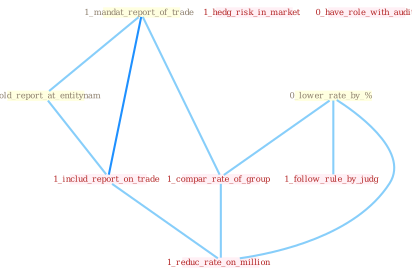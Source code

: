 Graph G{ 
    node
    [shape=polygon,style=filled,width=.5,height=.06,color="#BDFCC9",fixedsize=true,fontsize=4,
    fontcolor="#2f4f4f"];
    {node
    [color="#ffffe0", fontcolor="#8b7d6b"] "1_mandat_report_of_trade " "0_told_report_at_entitynam " "0_lower_rate_by_% "}
{node [color="#fff0f5", fontcolor="#b22222"] "1_includ_report_on_trade " "1_compar_rate_of_group " "1_follow_rule_by_judg " "1_hedg_risk_in_market " "1_reduc_rate_on_million " "0_have_role_with_audit "}
edge [color="#B0E2FF"];

	"1_mandat_report_of_trade " -- "0_told_report_at_entitynam " [w="1", color="#87cefa" ];
	"1_mandat_report_of_trade " -- "1_includ_report_on_trade " [w="2", color="#1e90ff" , len=0.8];
	"1_mandat_report_of_trade " -- "1_compar_rate_of_group " [w="1", color="#87cefa" ];
	"0_told_report_at_entitynam " -- "1_includ_report_on_trade " [w="1", color="#87cefa" ];
	"0_lower_rate_by_% " -- "1_compar_rate_of_group " [w="1", color="#87cefa" ];
	"0_lower_rate_by_% " -- "1_follow_rule_by_judg " [w="1", color="#87cefa" ];
	"0_lower_rate_by_% " -- "1_reduc_rate_on_million " [w="1", color="#87cefa" ];
	"1_includ_report_on_trade " -- "1_reduc_rate_on_million " [w="1", color="#87cefa" ];
	"1_compar_rate_of_group " -- "1_reduc_rate_on_million " [w="1", color="#87cefa" ];
}